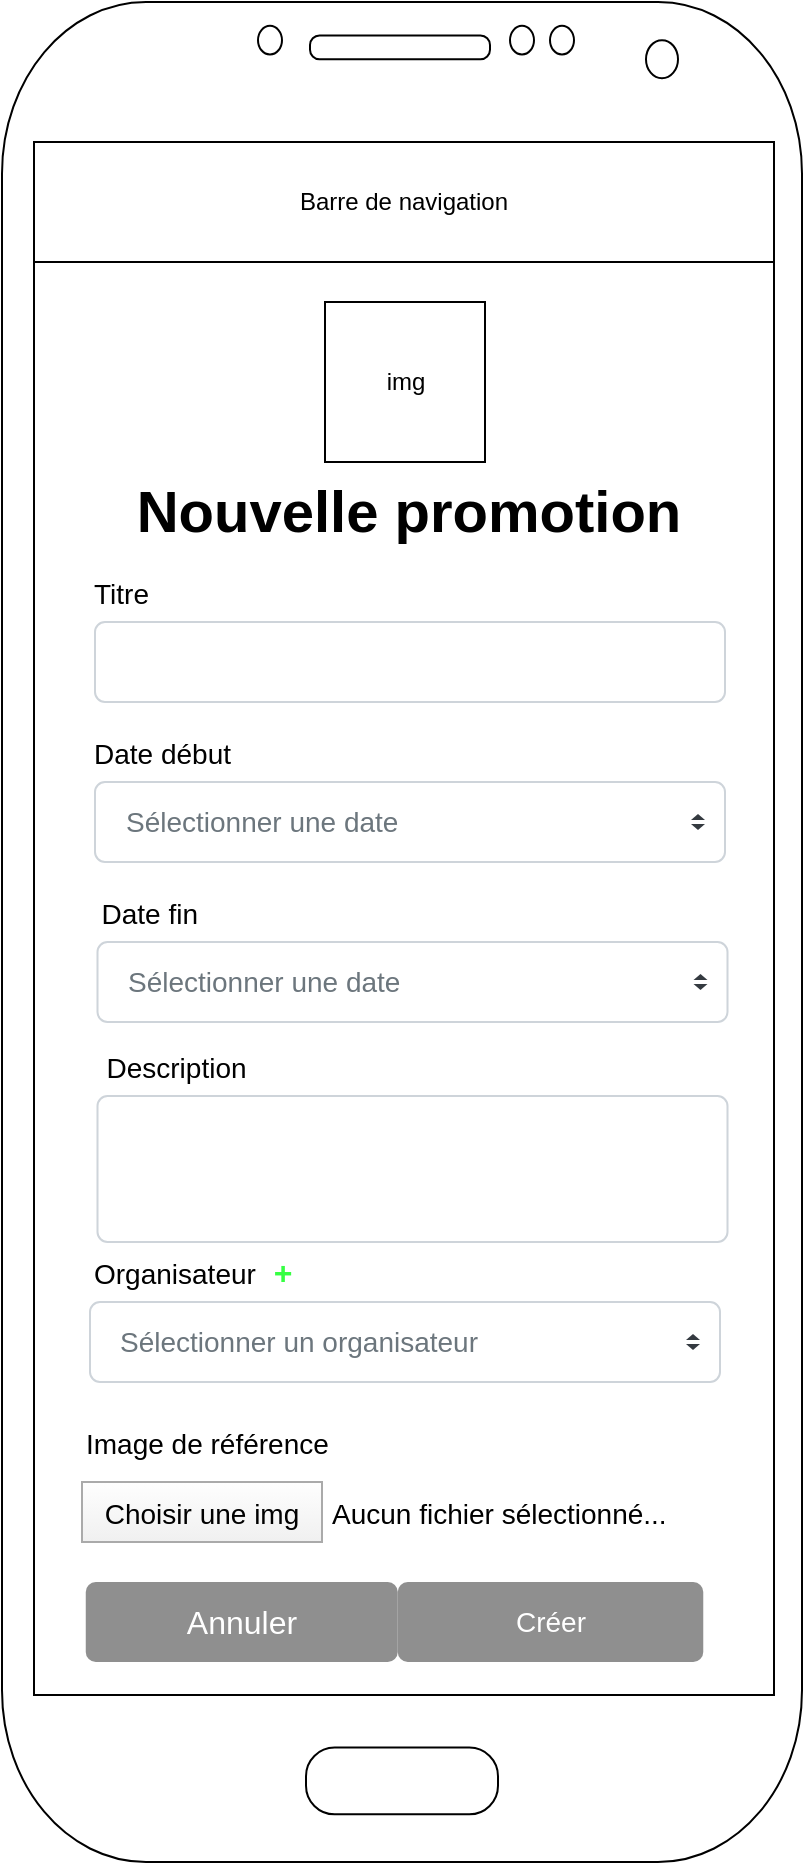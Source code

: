 <mxfile version="16.5.1" type="device"><diagram id="3M2_sD9lSML2Bdx2pEZl" name="Page-1"><mxGraphModel dx="1102" dy="865" grid="1" gridSize="10" guides="1" tooltips="1" connect="1" arrows="1" fold="1" page="1" pageScale="1" pageWidth="827" pageHeight="1169" math="0" shadow="0"><root><mxCell id="0"/><mxCell id="1" parent="0"/><mxCell id="55dhiOcAt7gk3NpKwznk-15" value="" style="verticalLabelPosition=bottom;verticalAlign=top;html=1;shadow=0;dashed=0;strokeWidth=1;shape=mxgraph.android.phone2;fillStyle=auto;fontSize=19;" parent="1" vertex="1"><mxGeometry x="210" y="50" width="400" height="930" as="geometry"/></mxCell><mxCell id="_zoGtXDnthxCsJBWHSZ2-1" value="Barre de navigation" style="rounded=0;whiteSpace=wrap;html=1;" parent="1" vertex="1"><mxGeometry x="226" y="120" width="370" height="60" as="geometry"/></mxCell><mxCell id="A5A0qIxs15VUvmygebdM-1" value="Titre " style="fillColor=none;strokeColor=none;align=left;fontSize=14;" parent="1" vertex="1"><mxGeometry x="254" y="330" width="100" height="30" as="geometry"/></mxCell><mxCell id="A5A0qIxs15VUvmygebdM-2" value="Date début" style="fillColor=none;strokeColor=none;align=left;fontSize=14;" parent="1" vertex="1"><mxGeometry x="254" y="410" width="100" height="30" as="geometry"/></mxCell><mxCell id="A5A0qIxs15VUvmygebdM-3" value="" style="html=1;shadow=0;dashed=0;shape=mxgraph.bootstrap.rrect;rSize=5;fillColor=#ffffff;strokeColor=#CED4DA;align=left;spacing=15;fontSize=14;fontColor=#6C767D;" parent="1" vertex="1"><mxGeometry x="256.5" y="360" width="315" height="40" as="geometry"/></mxCell><mxCell id="A5A0qIxs15VUvmygebdM-4" value="Créer" style="html=1;shadow=0;dashed=0;shape=mxgraph.bootstrap.rrect;rSize=5;fillColor=#8F8F8F;strokeColor=none;align=center;spacing=15;fontSize=14;fontColor=#ffffff;" parent="1" vertex="1"><mxGeometry x="407.88" y="840" width="152.75" height="40" as="geometry"/></mxCell><mxCell id="A5A0qIxs15VUvmygebdM-5" value="Sélectionner un organisateur" style="html=1;shadow=0;dashed=0;shape=mxgraph.bootstrap.rrect;rSize=5;fillColor=#ffffff;strokeColor=#CED4DA;align=left;spacing=15;fontSize=14;fontColor=#6C767D;" parent="1" vertex="1"><mxGeometry x="254" y="700" width="315" height="40" as="geometry"/></mxCell><mxCell id="A5A0qIxs15VUvmygebdM-6" value="" style="shape=triangle;direction=south;fillColor=#343A40;strokeColor=none;perimeter=none;" parent="A5A0qIxs15VUvmygebdM-5" vertex="1"><mxGeometry x="1" y="0.5" width="7" height="3" relative="1" as="geometry"><mxPoint x="-17" y="1" as="offset"/></mxGeometry></mxCell><mxCell id="A5A0qIxs15VUvmygebdM-7" value="" style="shape=triangle;direction=north;fillColor=#343A40;strokeColor=none;perimeter=none;" parent="A5A0qIxs15VUvmygebdM-5" vertex="1"><mxGeometry x="1" y="0.5" width="7" height="3" relative="1" as="geometry"><mxPoint x="-17" y="-4" as="offset"/></mxGeometry></mxCell><mxCell id="A5A0qIxs15VUvmygebdM-8" value="Organisateur" style="fillColor=none;strokeColor=none;align=left;fontSize=14;" parent="1" vertex="1"><mxGeometry x="254" y="670" width="100" height="30" as="geometry"/></mxCell><mxCell id="A5A0qIxs15VUvmygebdM-9" value="&lt;font size=&quot;1&quot; style=&quot;&quot;&gt;&lt;b style=&quot;font-size: 29px;&quot;&gt;Nouvelle promotion&lt;/b&gt;&lt;/font&gt;" style="text;html=1;align=center;verticalAlign=middle;resizable=0;points=[];autosize=1;strokeColor=none;fillColor=none;fontSize=14;" parent="1" vertex="1"><mxGeometry x="262.75" y="280" width="300" height="50" as="geometry"/></mxCell><mxCell id="A5A0qIxs15VUvmygebdM-10" value="Date fin" style="fillColor=none;strokeColor=none;align=left;fontSize=14;" parent="1" vertex="1"><mxGeometry x="257.75" y="490" width="100" height="30" as="geometry"/></mxCell><mxCell id="A5A0qIxs15VUvmygebdM-11" value="" style="html=1;shadow=0;dashed=0;shape=mxgraph.bootstrap.rrect;rSize=5;fillColor=#ffffff;strokeColor=#CED4DA;align=left;spacing=15;fontSize=14;fontColor=#6C767D;" parent="1" vertex="1"><mxGeometry x="257.75" y="597" width="315" height="73" as="geometry"/></mxCell><mxCell id="A5A0qIxs15VUvmygebdM-12" value="Description" style="fillColor=none;strokeColor=none;align=left;fontSize=14;" parent="1" vertex="1"><mxGeometry x="260.25" y="567" width="100" height="30" as="geometry"/></mxCell><mxCell id="A5A0qIxs15VUvmygebdM-16" value="img" style="whiteSpace=wrap;html=1;aspect=fixed;" parent="1" vertex="1"><mxGeometry x="371.5" y="200" width="80" height="80" as="geometry"/></mxCell><mxCell id="A5A0qIxs15VUvmygebdM-17" value="Sélectionner une date" style="html=1;shadow=0;dashed=0;shape=mxgraph.bootstrap.rrect;rSize=5;fillColor=#ffffff;strokeColor=#CED4DA;align=left;spacing=15;fontSize=14;fontColor=#6C767D;" parent="1" vertex="1"><mxGeometry x="257.75" y="520" width="315" height="40" as="geometry"/></mxCell><mxCell id="A5A0qIxs15VUvmygebdM-18" value="" style="shape=triangle;direction=south;fillColor=#343A40;strokeColor=none;perimeter=none;" parent="A5A0qIxs15VUvmygebdM-17" vertex="1"><mxGeometry x="1" y="0.5" width="7" height="3" relative="1" as="geometry"><mxPoint x="-17" y="1" as="offset"/></mxGeometry></mxCell><mxCell id="A5A0qIxs15VUvmygebdM-19" value="" style="shape=triangle;direction=north;fillColor=#343A40;strokeColor=none;perimeter=none;" parent="A5A0qIxs15VUvmygebdM-17" vertex="1"><mxGeometry x="1" y="0.5" width="7" height="3" relative="1" as="geometry"><mxPoint x="-17" y="-4" as="offset"/></mxGeometry></mxCell><mxCell id="A5A0qIxs15VUvmygebdM-20" value="Sélectionner une date" style="html=1;shadow=0;dashed=0;shape=mxgraph.bootstrap.rrect;rSize=5;fillColor=#ffffff;strokeColor=#CED4DA;align=left;spacing=15;fontSize=14;fontColor=#6C767D;" parent="1" vertex="1"><mxGeometry x="256.5" y="440" width="315" height="40" as="geometry"/></mxCell><mxCell id="A5A0qIxs15VUvmygebdM-21" value="" style="shape=triangle;direction=south;fillColor=#343A40;strokeColor=none;perimeter=none;" parent="A5A0qIxs15VUvmygebdM-20" vertex="1"><mxGeometry x="1" y="0.5" width="7" height="3" relative="1" as="geometry"><mxPoint x="-17" y="1" as="offset"/></mxGeometry></mxCell><mxCell id="A5A0qIxs15VUvmygebdM-22" value="" style="shape=triangle;direction=north;fillColor=#343A40;strokeColor=none;perimeter=none;" parent="A5A0qIxs15VUvmygebdM-20" vertex="1"><mxGeometry x="1" y="0.5" width="7" height="3" relative="1" as="geometry"><mxPoint x="-17" y="-4" as="offset"/></mxGeometry></mxCell><mxCell id="A5A0qIxs15VUvmygebdM-26" value="Image de référence" style="fillColor=none;strokeColor=none;align=left;fontSize=14;" parent="1" vertex="1"><mxGeometry x="250" y="750" width="150" height="40" as="geometry"/></mxCell><mxCell id="A5A0qIxs15VUvmygebdM-27" value="Choisir une img" style="fillColor=#FEFEFE;strokeColor=#AAAAAA;fontSize=14;gradientColor=#F0F0F0;" parent="1" vertex="1"><mxGeometry x="250" y="790" width="120" height="30" as="geometry"/></mxCell><mxCell id="A5A0qIxs15VUvmygebdM-28" value="Aucun fichier sélectionné..." style="fillColor=none;strokeColor=none;align=left;fontSize=14;spacing=5;" parent="1" vertex="1"><mxGeometry x="370" y="790" width="100" height="30" as="geometry"/></mxCell><mxCell id="A5A0qIxs15VUvmygebdM-29" value="Annuler" style="html=1;shadow=0;dashed=0;shape=mxgraph.bootstrap.rrect;rSize=5;strokeColor=none;strokeWidth=1;fillColor=#8F8F8F;fontColor=#FFFFFF;whiteSpace=wrap;align=center;verticalAlign=middle;spacingLeft=0;fontStyle=0;fontSize=16;spacing=5;" parent="1" vertex="1"><mxGeometry x="251.88" y="840" width="156" height="40" as="geometry"/></mxCell><mxCell id="sk20G2BByW4ui4Gy1-OO-1" value="&lt;b&gt;&lt;font style=&quot;font-size: 16px&quot;&gt;+&lt;/font&gt;&lt;/b&gt;" style="text;html=1;align=center;verticalAlign=middle;resizable=0;points=[];autosize=1;strokeColor=none;fillColor=none;fontColor=#36FF43;" vertex="1" parent="1"><mxGeometry x="340.25" y="675" width="20" height="20" as="geometry"/></mxCell></root></mxGraphModel></diagram></mxfile>